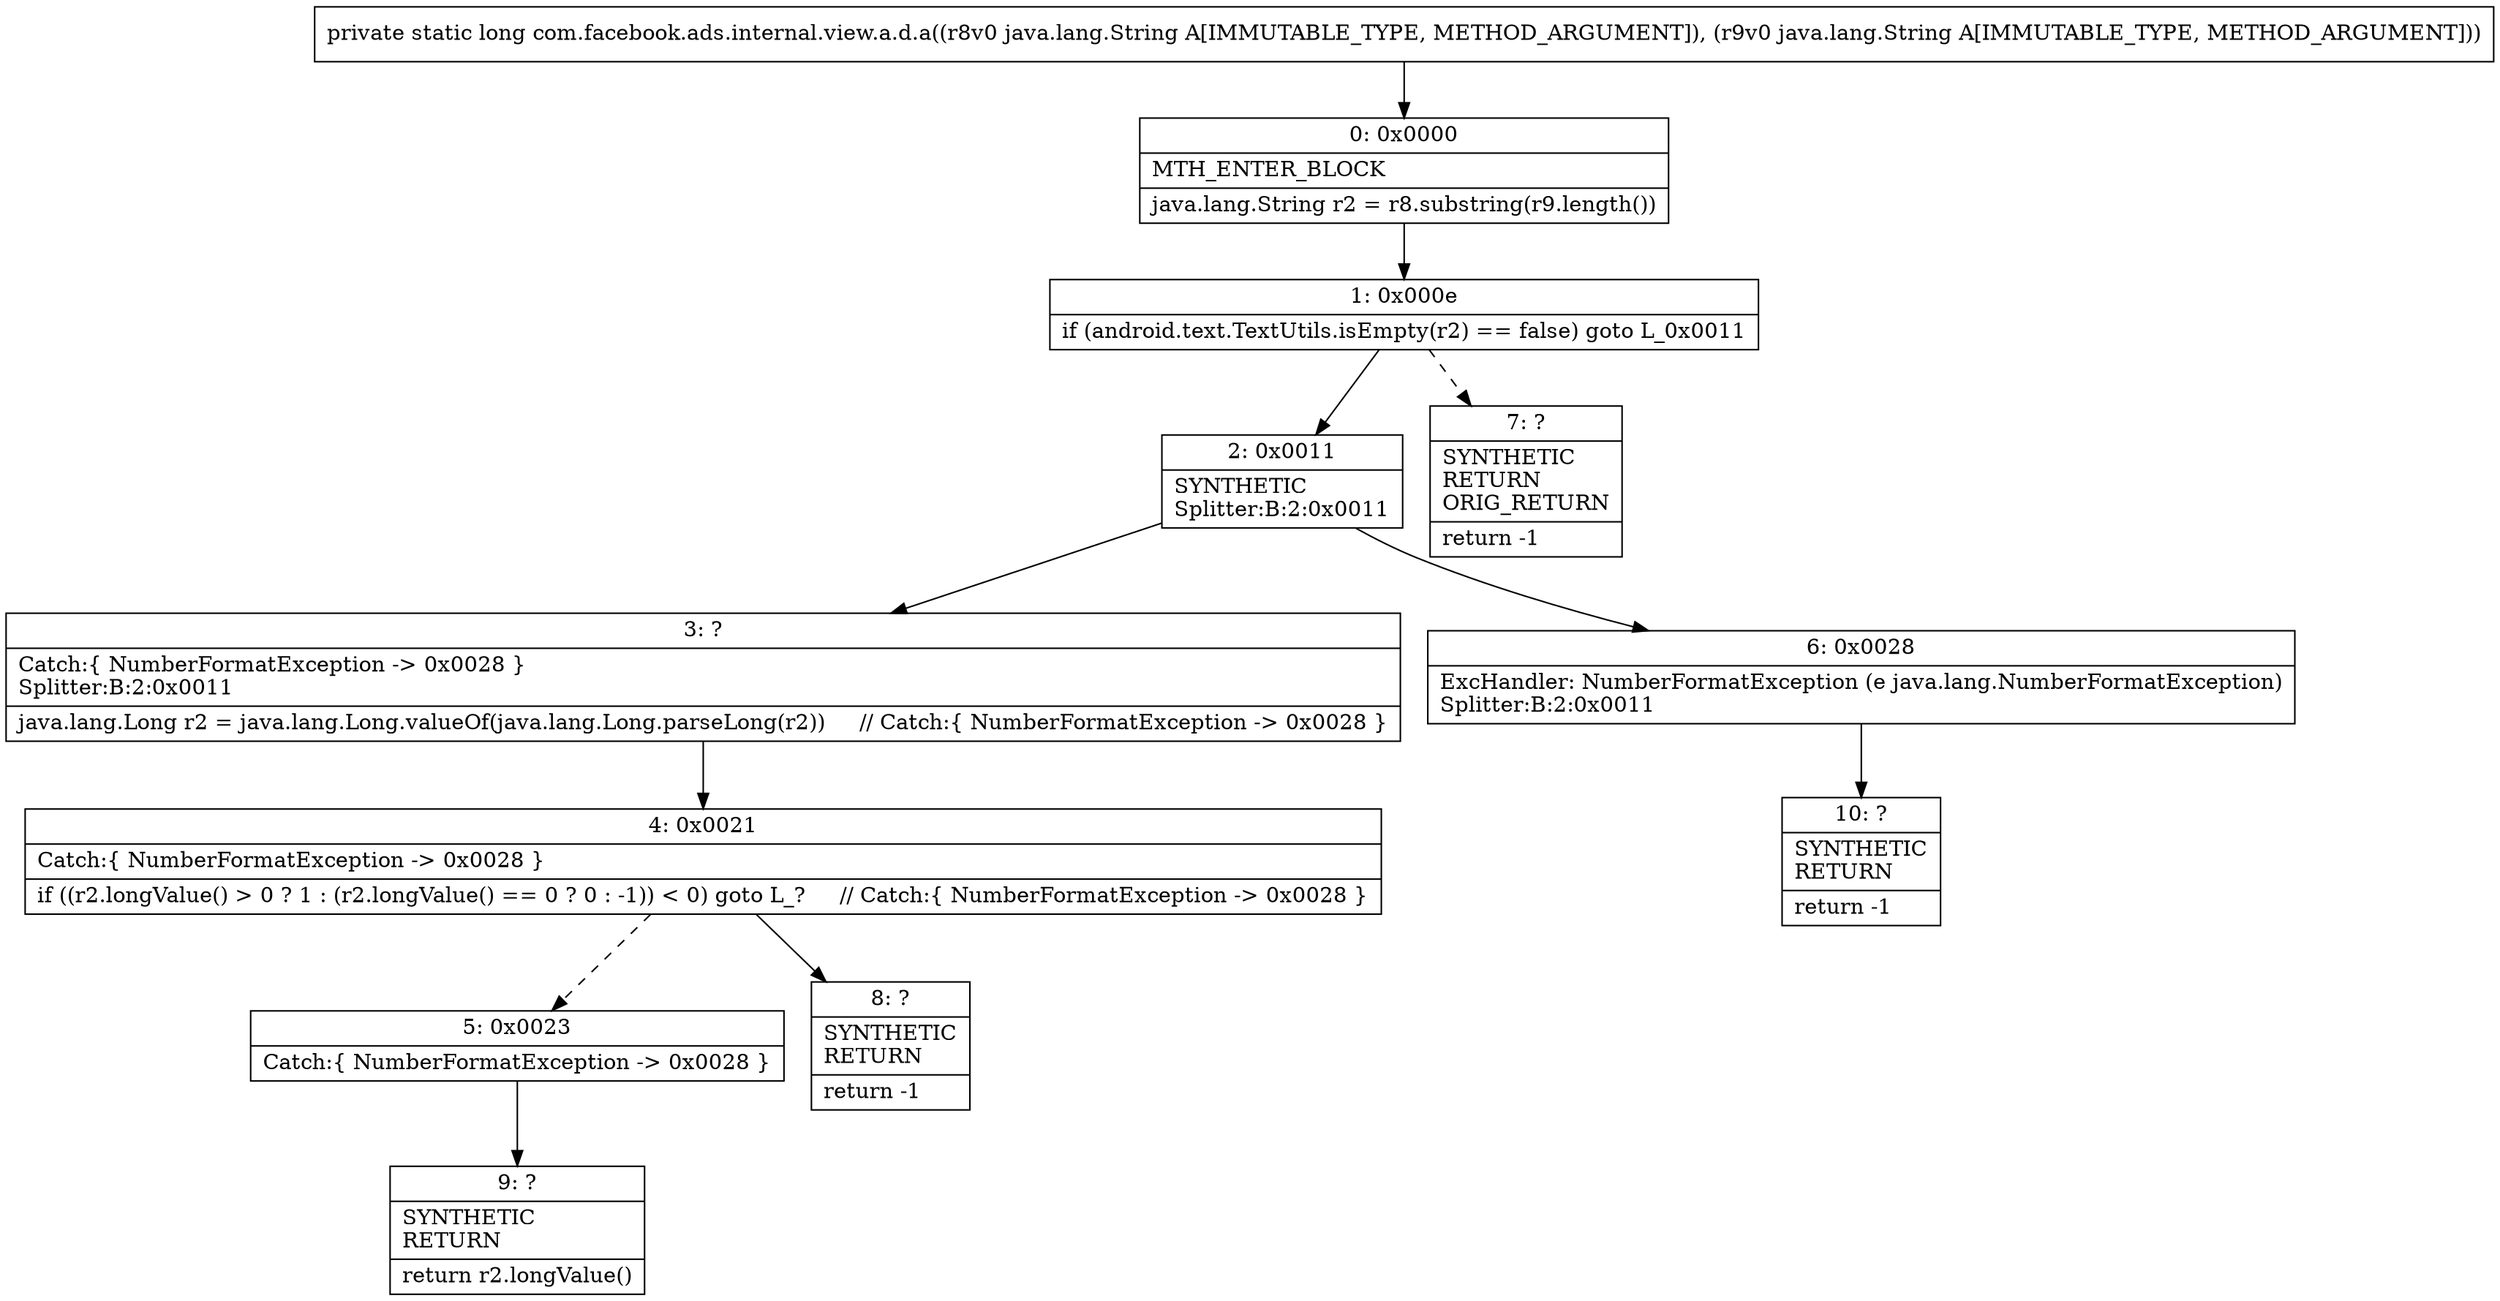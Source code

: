 digraph "CFG forcom.facebook.ads.internal.view.a.d.a(Ljava\/lang\/String;Ljava\/lang\/String;)J" {
Node_0 [shape=record,label="{0\:\ 0x0000|MTH_ENTER_BLOCK\l|java.lang.String r2 = r8.substring(r9.length())\l}"];
Node_1 [shape=record,label="{1\:\ 0x000e|if (android.text.TextUtils.isEmpty(r2) == false) goto L_0x0011\l}"];
Node_2 [shape=record,label="{2\:\ 0x0011|SYNTHETIC\lSplitter:B:2:0x0011\l}"];
Node_3 [shape=record,label="{3\:\ ?|Catch:\{ NumberFormatException \-\> 0x0028 \}\lSplitter:B:2:0x0011\l|java.lang.Long r2 = java.lang.Long.valueOf(java.lang.Long.parseLong(r2))     \/\/ Catch:\{ NumberFormatException \-\> 0x0028 \}\l}"];
Node_4 [shape=record,label="{4\:\ 0x0021|Catch:\{ NumberFormatException \-\> 0x0028 \}\l|if ((r2.longValue() \> 0 ? 1 : (r2.longValue() == 0 ? 0 : \-1)) \< 0) goto L_?     \/\/ Catch:\{ NumberFormatException \-\> 0x0028 \}\l}"];
Node_5 [shape=record,label="{5\:\ 0x0023|Catch:\{ NumberFormatException \-\> 0x0028 \}\l}"];
Node_6 [shape=record,label="{6\:\ 0x0028|ExcHandler: NumberFormatException (e java.lang.NumberFormatException)\lSplitter:B:2:0x0011\l}"];
Node_7 [shape=record,label="{7\:\ ?|SYNTHETIC\lRETURN\lORIG_RETURN\l|return \-1\l}"];
Node_8 [shape=record,label="{8\:\ ?|SYNTHETIC\lRETURN\l|return \-1\l}"];
Node_9 [shape=record,label="{9\:\ ?|SYNTHETIC\lRETURN\l|return r2.longValue()\l}"];
Node_10 [shape=record,label="{10\:\ ?|SYNTHETIC\lRETURN\l|return \-1\l}"];
MethodNode[shape=record,label="{private static long com.facebook.ads.internal.view.a.d.a((r8v0 java.lang.String A[IMMUTABLE_TYPE, METHOD_ARGUMENT]), (r9v0 java.lang.String A[IMMUTABLE_TYPE, METHOD_ARGUMENT])) }"];
MethodNode -> Node_0;
Node_0 -> Node_1;
Node_1 -> Node_2;
Node_1 -> Node_7[style=dashed];
Node_2 -> Node_3;
Node_2 -> Node_6;
Node_3 -> Node_4;
Node_4 -> Node_5[style=dashed];
Node_4 -> Node_8;
Node_5 -> Node_9;
Node_6 -> Node_10;
}

